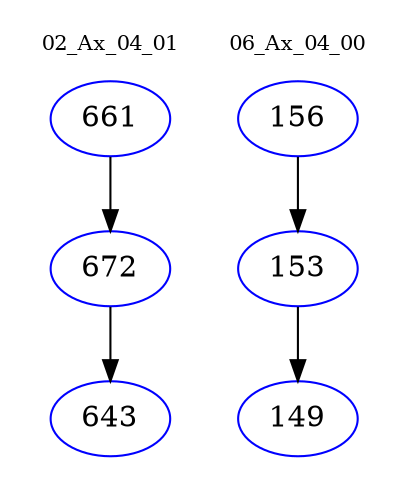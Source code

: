 digraph{
subgraph cluster_0 {
color = white
label = "02_Ax_04_01";
fontsize=10;
T0_661 [label="661", color="blue"]
T0_661 -> T0_672 [color="black"]
T0_672 [label="672", color="blue"]
T0_672 -> T0_643 [color="black"]
T0_643 [label="643", color="blue"]
}
subgraph cluster_1 {
color = white
label = "06_Ax_04_00";
fontsize=10;
T1_156 [label="156", color="blue"]
T1_156 -> T1_153 [color="black"]
T1_153 [label="153", color="blue"]
T1_153 -> T1_149 [color="black"]
T1_149 [label="149", color="blue"]
}
}
